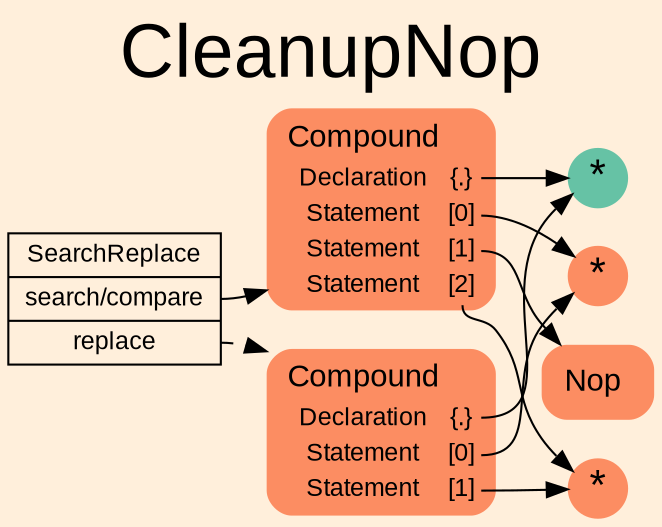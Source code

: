 digraph "CleanupNop" {
label = "CleanupNop"
labelloc = t
fontsize = "36"
graph [
    rankdir = "LR"
    ranksep = 0.3
    bgcolor = antiquewhite1
    color = black
    fontcolor = black
    fontname = "Arial"
];
node [
    fontname = "Arial"
];
edge [
    fontname = "Arial"
];

// -------------------- transformation figure --------------------
"CR#B-4-41" [
    // -------- block CR#B-4-41 ----------
    shape = "record"
    fillcolor = antiquewhite1
    label = "<fixed> SearchReplace | <port0> search/compare | <port1> replace"
    style = "filled"
    fontsize = "12"
    color = black
    fontcolor = black
];

"#B-2-882" [
    // -------- block #B-2-882 ----------
    shape = "plaintext"
    fillcolor = "/set28/2"
    label = <<TABLE BORDER="0" CELLBORDER="0" CELLSPACING="0">
     <TR><TD><FONT POINT-SIZE="15.0">Compound</FONT></TD><TD></TD></TR>
     <TR><TD>Declaration</TD><TD PORT="port0">{.}</TD></TR>
     <TR><TD>Statement</TD><TD PORT="port1">[0]</TD></TR>
     <TR><TD>Statement</TD><TD PORT="port2">[1]</TD></TR>
     <TR><TD>Statement</TD><TD PORT="port3">[2]</TD></TR>
    </TABLE>>
    style = "rounded,filled"
    fontsize = "12"
];

"#B-2-885" [
    // -------- block #B-2-885 ----------
    shape = "circle"
    fillcolor = "/set28/1"
    label = <*>
    style = "filled"
    fontsize = "20"
    penwidth = 0.0
    fixedsize = true
    width = 0.4
    height = 0.4
];

"#B-2-886" [
    // -------- block #B-2-886 ----------
    shape = "circle"
    fillcolor = "/set28/2"
    label = <*>
    style = "filled"
    fontsize = "20"
    penwidth = 0.0
    fixedsize = true
    width = 0.4
    height = 0.4
];

"#B-2-884" [
    // -------- block #B-2-884 ----------
    shape = "plaintext"
    fillcolor = "/set28/2"
    label = <<TABLE BORDER="0" CELLBORDER="0" CELLSPACING="0">
     <TR><TD><FONT POINT-SIZE="15.0">Nop</FONT></TD><TD></TD></TR>
    </TABLE>>
    style = "rounded,filled"
    fontsize = "12"
];

"#B-2-887" [
    // -------- block #B-2-887 ----------
    shape = "circle"
    fillcolor = "/set28/2"
    label = <*>
    style = "filled"
    fontsize = "20"
    penwidth = 0.0
    fixedsize = true
    width = 0.4
    height = 0.4
];

"#B-2-883" [
    // -------- block #B-2-883 ----------
    shape = "plaintext"
    fillcolor = "/set28/2"
    label = <<TABLE BORDER="0" CELLBORDER="0" CELLSPACING="0">
     <TR><TD><FONT POINT-SIZE="15.0">Compound</FONT></TD><TD></TD></TR>
     <TR><TD>Declaration</TD><TD PORT="port0">{.}</TD></TR>
     <TR><TD>Statement</TD><TD PORT="port1">[0]</TD></TR>
     <TR><TD>Statement</TD><TD PORT="port2">[1]</TD></TR>
    </TABLE>>
    style = "rounded,filled"
    fontsize = "12"
];

"CR#B-4-41":port0 -> "#B-2-882" [
    color = black
    fontcolor = black
];

"CR#B-4-41":port1 -> "#B-2-883" [
    style="dashed"
    color = black
    fontcolor = black
];

"#B-2-882":port0 -> "#B-2-885" [
    color = black
    fontcolor = black
];

"#B-2-882":port1 -> "#B-2-886" [
    color = black
    fontcolor = black
];

"#B-2-882":port2 -> "#B-2-884" [
    color = black
    fontcolor = black
];

"#B-2-882":port3 -> "#B-2-887" [
    color = black
    fontcolor = black
];

"#B-2-883":port0 -> "#B-2-885" [
    color = black
    fontcolor = black
];

"#B-2-883":port1 -> "#B-2-886" [
    color = black
    fontcolor = black
];

"#B-2-883":port2 -> "#B-2-887" [
    color = black
    fontcolor = black
];


}
